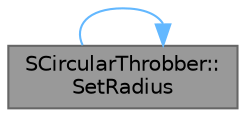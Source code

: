 digraph "SCircularThrobber::SetRadius"
{
 // INTERACTIVE_SVG=YES
 // LATEX_PDF_SIZE
  bgcolor="transparent";
  edge [fontname=Helvetica,fontsize=10,labelfontname=Helvetica,labelfontsize=10];
  node [fontname=Helvetica,fontsize=10,shape=box,height=0.2,width=0.4];
  rankdir="LR";
  Node1 [id="Node000001",label="SCircularThrobber::\lSetRadius",height=0.2,width=0.4,color="gray40", fillcolor="grey60", style="filled", fontcolor="black",tooltip="Sets the radius of the circle."];
  Node1 -> Node1 [id="edge1_Node000001_Node000001",color="steelblue1",style="solid",tooltip=" "];
}
